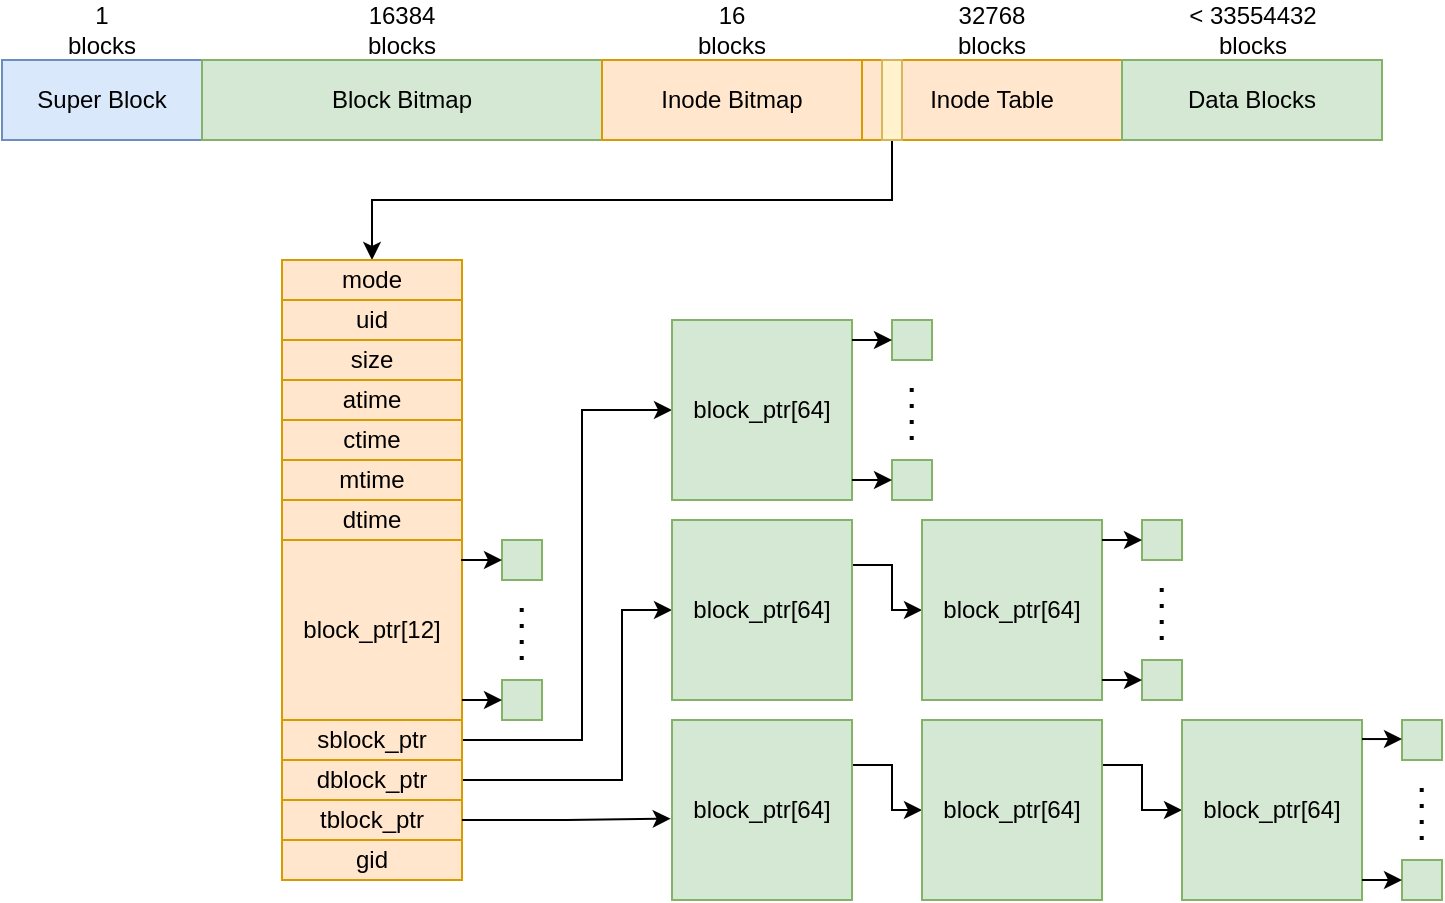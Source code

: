 <mxfile version="24.4.10" type="github">
  <diagram name="第 1 页" id="0HLxV_CD4DZtiP5ONCph">
    <mxGraphModel dx="1179" dy="629" grid="1" gridSize="10" guides="1" tooltips="1" connect="1" arrows="1" fold="1" page="1" pageScale="1" pageWidth="1000" pageHeight="1000" math="0" shadow="0">
      <root>
        <mxCell id="0" />
        <mxCell id="1" parent="0" />
        <mxCell id="c6iDs69ls7LQnkrSYe8w-1" value="Super Block" style="rounded=0;whiteSpace=wrap;html=1;fillColor=#dae8fc;strokeColor=#6c8ebf;" vertex="1" parent="1">
          <mxGeometry x="190" y="160" width="100" height="40" as="geometry" />
        </mxCell>
        <mxCell id="c6iDs69ls7LQnkrSYe8w-2" value="Block Bitmap" style="rounded=0;whiteSpace=wrap;html=1;fillColor=#d5e8d4;strokeColor=#82b366;" vertex="1" parent="1">
          <mxGeometry x="290" y="160" width="200" height="40" as="geometry" />
        </mxCell>
        <mxCell id="c6iDs69ls7LQnkrSYe8w-3" value="Inode Bitmap" style="rounded=0;whiteSpace=wrap;html=1;fillColor=#ffe6cc;strokeColor=#d79b00;" vertex="1" parent="1">
          <mxGeometry x="490" y="160" width="130" height="40" as="geometry" />
        </mxCell>
        <mxCell id="c6iDs69ls7LQnkrSYe8w-4" value="Inode Table" style="rounded=0;whiteSpace=wrap;html=1;fillColor=#ffe6cc;strokeColor=#d79b00;" vertex="1" parent="1">
          <mxGeometry x="620" y="160" width="130" height="40" as="geometry" />
        </mxCell>
        <mxCell id="c6iDs69ls7LQnkrSYe8w-5" value="Data Blocks" style="rounded=0;whiteSpace=wrap;html=1;fillColor=#d5e8d4;strokeColor=#82b366;" vertex="1" parent="1">
          <mxGeometry x="750" y="160" width="130" height="40" as="geometry" />
        </mxCell>
        <mxCell id="c6iDs69ls7LQnkrSYe8w-6" value="1&lt;div&gt;blocks&lt;/div&gt;" style="text;html=1;align=center;verticalAlign=middle;whiteSpace=wrap;rounded=0;" vertex="1" parent="1">
          <mxGeometry x="210" y="130" width="60" height="30" as="geometry" />
        </mxCell>
        <mxCell id="c6iDs69ls7LQnkrSYe8w-7" value="16384 blocks" style="text;html=1;align=center;verticalAlign=middle;whiteSpace=wrap;rounded=0;" vertex="1" parent="1">
          <mxGeometry x="360" y="130" width="60" height="30" as="geometry" />
        </mxCell>
        <mxCell id="c6iDs69ls7LQnkrSYe8w-8" value="&lt;div&gt;16&lt;/div&gt;blocks" style="text;html=1;align=center;verticalAlign=middle;whiteSpace=wrap;rounded=0;" vertex="1" parent="1">
          <mxGeometry x="525" y="130" width="60" height="30" as="geometry" />
        </mxCell>
        <mxCell id="c6iDs69ls7LQnkrSYe8w-9" value="&lt;div&gt;32768&lt;/div&gt;blocks" style="text;html=1;align=center;verticalAlign=middle;whiteSpace=wrap;rounded=0;" vertex="1" parent="1">
          <mxGeometry x="655" y="130" width="60" height="30" as="geometry" />
        </mxCell>
        <mxCell id="c6iDs69ls7LQnkrSYe8w-10" value="&lt;div&gt;&amp;lt; 33554432&lt;/div&gt;blocks" style="text;html=1;align=center;verticalAlign=middle;whiteSpace=wrap;rounded=0;" vertex="1" parent="1">
          <mxGeometry x="777.5" y="130" width="75" height="30" as="geometry" />
        </mxCell>
        <mxCell id="c6iDs69ls7LQnkrSYe8w-12" style="edgeStyle=orthogonalEdgeStyle;rounded=0;orthogonalLoop=1;jettySize=auto;html=1;exitX=0.5;exitY=1;exitDx=0;exitDy=0;" edge="1" parent="1" source="c6iDs69ls7LQnkrSYe8w-11" target="c6iDs69ls7LQnkrSYe8w-13">
          <mxGeometry relative="1" as="geometry">
            <mxPoint x="530" y="240" as="targetPoint" />
          </mxGeometry>
        </mxCell>
        <mxCell id="c6iDs69ls7LQnkrSYe8w-11" value="" style="rounded=0;whiteSpace=wrap;html=1;fillColor=#fff2cc;strokeColor=#d6b656;" vertex="1" parent="1">
          <mxGeometry x="630" y="160" width="10" height="40" as="geometry" />
        </mxCell>
        <mxCell id="c6iDs69ls7LQnkrSYe8w-13" value="mode" style="rounded=0;whiteSpace=wrap;html=1;fillColor=#ffe6cc;strokeColor=#d79b00;" vertex="1" parent="1">
          <mxGeometry x="330" y="260" width="90" height="20" as="geometry" />
        </mxCell>
        <mxCell id="c6iDs69ls7LQnkrSYe8w-14" value="uid" style="rounded=0;whiteSpace=wrap;html=1;fillColor=#ffe6cc;strokeColor=#d79b00;" vertex="1" parent="1">
          <mxGeometry x="330" y="280" width="90" height="20" as="geometry" />
        </mxCell>
        <mxCell id="c6iDs69ls7LQnkrSYe8w-15" value="size" style="rounded=0;whiteSpace=wrap;html=1;fillColor=#ffe6cc;strokeColor=#d79b00;" vertex="1" parent="1">
          <mxGeometry x="330" y="300" width="90" height="20" as="geometry" />
        </mxCell>
        <mxCell id="c6iDs69ls7LQnkrSYe8w-16" value="atime" style="rounded=0;whiteSpace=wrap;html=1;fillColor=#ffe6cc;strokeColor=#d79b00;" vertex="1" parent="1">
          <mxGeometry x="330" y="320" width="90" height="20" as="geometry" />
        </mxCell>
        <mxCell id="c6iDs69ls7LQnkrSYe8w-17" value="block_ptr[12]" style="rounded=0;whiteSpace=wrap;html=1;fillColor=#ffe6cc;strokeColor=#d79b00;" vertex="1" parent="1">
          <mxGeometry x="330" y="400" width="90" height="90" as="geometry" />
        </mxCell>
        <mxCell id="c6iDs69ls7LQnkrSYe8w-33" style="edgeStyle=orthogonalEdgeStyle;rounded=0;orthogonalLoop=1;jettySize=auto;html=1;exitX=1;exitY=0.5;exitDx=0;exitDy=0;entryX=0;entryY=0.5;entryDx=0;entryDy=0;" edge="1" parent="1" source="c6iDs69ls7LQnkrSYe8w-18" target="c6iDs69ls7LQnkrSYe8w-32">
          <mxGeometry relative="1" as="geometry">
            <Array as="points">
              <mxPoint x="480" y="500" />
              <mxPoint x="480" y="335" />
            </Array>
          </mxGeometry>
        </mxCell>
        <mxCell id="c6iDs69ls7LQnkrSYe8w-18" value="sblock_ptr" style="rounded=0;whiteSpace=wrap;html=1;fillColor=#ffe6cc;strokeColor=#d79b00;" vertex="1" parent="1">
          <mxGeometry x="330" y="490" width="90" height="20" as="geometry" />
        </mxCell>
        <mxCell id="c6iDs69ls7LQnkrSYe8w-19" value="ctime" style="rounded=0;whiteSpace=wrap;html=1;fillColor=#ffe6cc;strokeColor=#d79b00;" vertex="1" parent="1">
          <mxGeometry x="330" y="340" width="90" height="20" as="geometry" />
        </mxCell>
        <mxCell id="c6iDs69ls7LQnkrSYe8w-20" value="mtime" style="rounded=0;whiteSpace=wrap;html=1;fillColor=#ffe6cc;strokeColor=#d79b00;" vertex="1" parent="1">
          <mxGeometry x="330" y="360" width="90" height="20" as="geometry" />
        </mxCell>
        <mxCell id="c6iDs69ls7LQnkrSYe8w-21" value="dtime" style="rounded=0;whiteSpace=wrap;html=1;fillColor=#ffe6cc;strokeColor=#d79b00;" vertex="1" parent="1">
          <mxGeometry x="330" y="380" width="90" height="20" as="geometry" />
        </mxCell>
        <mxCell id="c6iDs69ls7LQnkrSYe8w-42" style="edgeStyle=orthogonalEdgeStyle;rounded=0;orthogonalLoop=1;jettySize=auto;html=1;exitX=1;exitY=0.5;exitDx=0;exitDy=0;entryX=0;entryY=0.5;entryDx=0;entryDy=0;" edge="1" parent="1" source="c6iDs69ls7LQnkrSYe8w-22" target="c6iDs69ls7LQnkrSYe8w-40">
          <mxGeometry relative="1" as="geometry">
            <Array as="points">
              <mxPoint x="500" y="520" />
              <mxPoint x="500" y="435" />
            </Array>
          </mxGeometry>
        </mxCell>
        <mxCell id="c6iDs69ls7LQnkrSYe8w-22" value="dblock_ptr" style="rounded=0;whiteSpace=wrap;html=1;fillColor=#ffe6cc;strokeColor=#d79b00;" vertex="1" parent="1">
          <mxGeometry x="330" y="510" width="90" height="20" as="geometry" />
        </mxCell>
        <mxCell id="c6iDs69ls7LQnkrSYe8w-23" value="tblock_ptr" style="rounded=0;whiteSpace=wrap;html=1;fillColor=#ffe6cc;strokeColor=#d79b00;" vertex="1" parent="1">
          <mxGeometry x="330" y="530" width="90" height="20" as="geometry" />
        </mxCell>
        <mxCell id="c6iDs69ls7LQnkrSYe8w-24" value="gid" style="rounded=0;whiteSpace=wrap;html=1;fillColor=#ffe6cc;strokeColor=#d79b00;" vertex="1" parent="1">
          <mxGeometry x="330" y="550" width="90" height="20" as="geometry" />
        </mxCell>
        <mxCell id="c6iDs69ls7LQnkrSYe8w-26" value="" style="rounded=0;whiteSpace=wrap;html=1;fillColor=#d5e8d4;strokeColor=#82b366;" vertex="1" parent="1">
          <mxGeometry x="440" y="400" width="20" height="20" as="geometry" />
        </mxCell>
        <mxCell id="c6iDs69ls7LQnkrSYe8w-27" value="" style="endArrow=classic;html=1;rounded=0;entryX=0;entryY=0.5;entryDx=0;entryDy=0;exitX=0.995;exitY=0.111;exitDx=0;exitDy=0;exitPerimeter=0;" edge="1" parent="1" source="c6iDs69ls7LQnkrSYe8w-17" target="c6iDs69ls7LQnkrSYe8w-26">
          <mxGeometry width="50" height="50" relative="1" as="geometry">
            <mxPoint x="420" y="460" as="sourcePoint" />
            <mxPoint x="470" y="410" as="targetPoint" />
          </mxGeometry>
        </mxCell>
        <mxCell id="c6iDs69ls7LQnkrSYe8w-28" value="" style="rounded=0;whiteSpace=wrap;html=1;fillColor=#d5e8d4;strokeColor=#82b366;" vertex="1" parent="1">
          <mxGeometry x="440" y="470" width="20" height="20" as="geometry" />
        </mxCell>
        <mxCell id="c6iDs69ls7LQnkrSYe8w-29" value="" style="endArrow=classic;html=1;rounded=0;entryX=0;entryY=0.5;entryDx=0;entryDy=0;exitX=0.995;exitY=0.111;exitDx=0;exitDy=0;exitPerimeter=0;" edge="1" parent="1" target="c6iDs69ls7LQnkrSYe8w-28">
          <mxGeometry width="50" height="50" relative="1" as="geometry">
            <mxPoint x="420" y="480" as="sourcePoint" />
            <mxPoint x="470" y="480" as="targetPoint" />
          </mxGeometry>
        </mxCell>
        <mxCell id="c6iDs69ls7LQnkrSYe8w-30" value="" style="endArrow=none;dashed=1;html=1;dashPattern=1 3;strokeWidth=2;rounded=0;" edge="1" parent="1">
          <mxGeometry width="50" height="50" relative="1" as="geometry">
            <mxPoint x="449.86" y="460" as="sourcePoint" />
            <mxPoint x="449.86" y="430" as="targetPoint" />
          </mxGeometry>
        </mxCell>
        <mxCell id="c6iDs69ls7LQnkrSYe8w-32" value="block_ptr[64]" style="rounded=0;whiteSpace=wrap;html=1;fillColor=#d5e8d4;strokeColor=#82b366;" vertex="1" parent="1">
          <mxGeometry x="525" y="290" width="90" height="90" as="geometry" />
        </mxCell>
        <mxCell id="c6iDs69ls7LQnkrSYe8w-35" value="" style="rounded=0;whiteSpace=wrap;html=1;fillColor=#d5e8d4;strokeColor=#82b366;" vertex="1" parent="1">
          <mxGeometry x="635" y="290" width="20" height="20" as="geometry" />
        </mxCell>
        <mxCell id="c6iDs69ls7LQnkrSYe8w-36" value="" style="endArrow=classic;html=1;rounded=0;entryX=0;entryY=0.5;entryDx=0;entryDy=0;exitX=0.995;exitY=0.111;exitDx=0;exitDy=0;exitPerimeter=0;" edge="1" parent="1" target="c6iDs69ls7LQnkrSYe8w-35">
          <mxGeometry width="50" height="50" relative="1" as="geometry">
            <mxPoint x="615" y="300" as="sourcePoint" />
            <mxPoint x="665" y="300" as="targetPoint" />
          </mxGeometry>
        </mxCell>
        <mxCell id="c6iDs69ls7LQnkrSYe8w-37" value="" style="rounded=0;whiteSpace=wrap;html=1;fillColor=#d5e8d4;strokeColor=#82b366;" vertex="1" parent="1">
          <mxGeometry x="635" y="360" width="20" height="20" as="geometry" />
        </mxCell>
        <mxCell id="c6iDs69ls7LQnkrSYe8w-38" value="" style="endArrow=classic;html=1;rounded=0;entryX=0;entryY=0.5;entryDx=0;entryDy=0;exitX=0.995;exitY=0.111;exitDx=0;exitDy=0;exitPerimeter=0;" edge="1" parent="1" target="c6iDs69ls7LQnkrSYe8w-37">
          <mxGeometry width="50" height="50" relative="1" as="geometry">
            <mxPoint x="615" y="370" as="sourcePoint" />
            <mxPoint x="665" y="370" as="targetPoint" />
          </mxGeometry>
        </mxCell>
        <mxCell id="c6iDs69ls7LQnkrSYe8w-39" value="" style="endArrow=none;dashed=1;html=1;dashPattern=1 3;strokeWidth=2;rounded=0;" edge="1" parent="1">
          <mxGeometry width="50" height="50" relative="1" as="geometry">
            <mxPoint x="644.86" y="350" as="sourcePoint" />
            <mxPoint x="644.86" y="320" as="targetPoint" />
          </mxGeometry>
        </mxCell>
        <mxCell id="c6iDs69ls7LQnkrSYe8w-43" style="edgeStyle=orthogonalEdgeStyle;rounded=0;orthogonalLoop=1;jettySize=auto;html=1;exitX=1;exitY=0.25;exitDx=0;exitDy=0;" edge="1" parent="1" source="c6iDs69ls7LQnkrSYe8w-40" target="c6iDs69ls7LQnkrSYe8w-41">
          <mxGeometry relative="1" as="geometry" />
        </mxCell>
        <mxCell id="c6iDs69ls7LQnkrSYe8w-40" value="block_ptr[64]" style="rounded=0;whiteSpace=wrap;html=1;fillColor=#d5e8d4;strokeColor=#82b366;" vertex="1" parent="1">
          <mxGeometry x="525" y="390" width="90" height="90" as="geometry" />
        </mxCell>
        <mxCell id="c6iDs69ls7LQnkrSYe8w-41" value="block_ptr[64]" style="rounded=0;whiteSpace=wrap;html=1;fillColor=#d5e8d4;strokeColor=#82b366;" vertex="1" parent="1">
          <mxGeometry x="650" y="390" width="90" height="90" as="geometry" />
        </mxCell>
        <mxCell id="c6iDs69ls7LQnkrSYe8w-44" value="" style="rounded=0;whiteSpace=wrap;html=1;fillColor=#d5e8d4;strokeColor=#82b366;" vertex="1" parent="1">
          <mxGeometry x="760" y="390" width="20" height="20" as="geometry" />
        </mxCell>
        <mxCell id="c6iDs69ls7LQnkrSYe8w-45" value="" style="endArrow=classic;html=1;rounded=0;entryX=0;entryY=0.5;entryDx=0;entryDy=0;exitX=0.995;exitY=0.111;exitDx=0;exitDy=0;exitPerimeter=0;" edge="1" parent="1" target="c6iDs69ls7LQnkrSYe8w-44">
          <mxGeometry width="50" height="50" relative="1" as="geometry">
            <mxPoint x="740" y="400" as="sourcePoint" />
            <mxPoint x="790" y="400" as="targetPoint" />
          </mxGeometry>
        </mxCell>
        <mxCell id="c6iDs69ls7LQnkrSYe8w-46" value="" style="rounded=0;whiteSpace=wrap;html=1;fillColor=#d5e8d4;strokeColor=#82b366;" vertex="1" parent="1">
          <mxGeometry x="760" y="460" width="20" height="20" as="geometry" />
        </mxCell>
        <mxCell id="c6iDs69ls7LQnkrSYe8w-47" value="" style="endArrow=classic;html=1;rounded=0;entryX=0;entryY=0.5;entryDx=0;entryDy=0;exitX=0.995;exitY=0.111;exitDx=0;exitDy=0;exitPerimeter=0;" edge="1" parent="1" target="c6iDs69ls7LQnkrSYe8w-46">
          <mxGeometry width="50" height="50" relative="1" as="geometry">
            <mxPoint x="740" y="470" as="sourcePoint" />
            <mxPoint x="790" y="470" as="targetPoint" />
          </mxGeometry>
        </mxCell>
        <mxCell id="c6iDs69ls7LQnkrSYe8w-48" value="" style="endArrow=none;dashed=1;html=1;dashPattern=1 3;strokeWidth=2;rounded=0;" edge="1" parent="1">
          <mxGeometry width="50" height="50" relative="1" as="geometry">
            <mxPoint x="769.86" y="450" as="sourcePoint" />
            <mxPoint x="769.86" y="420" as="targetPoint" />
          </mxGeometry>
        </mxCell>
        <mxCell id="c6iDs69ls7LQnkrSYe8w-56" style="edgeStyle=orthogonalEdgeStyle;rounded=0;orthogonalLoop=1;jettySize=auto;html=1;exitX=1;exitY=0.25;exitDx=0;exitDy=0;" edge="1" parent="1" source="c6iDs69ls7LQnkrSYe8w-57" target="c6iDs69ls7LQnkrSYe8w-58">
          <mxGeometry relative="1" as="geometry" />
        </mxCell>
        <mxCell id="c6iDs69ls7LQnkrSYe8w-57" value="block_ptr[64]" style="rounded=0;whiteSpace=wrap;html=1;fillColor=#d5e8d4;strokeColor=#82b366;" vertex="1" parent="1">
          <mxGeometry x="525" y="490" width="90" height="90" as="geometry" />
        </mxCell>
        <mxCell id="c6iDs69ls7LQnkrSYe8w-70" style="edgeStyle=orthogonalEdgeStyle;rounded=0;orthogonalLoop=1;jettySize=auto;html=1;exitX=1;exitY=0.25;exitDx=0;exitDy=0;entryX=0;entryY=0.5;entryDx=0;entryDy=0;" edge="1" parent="1" source="c6iDs69ls7LQnkrSYe8w-58" target="c6iDs69ls7LQnkrSYe8w-64">
          <mxGeometry relative="1" as="geometry">
            <Array as="points">
              <mxPoint x="760" y="513" />
              <mxPoint x="760" y="535" />
            </Array>
          </mxGeometry>
        </mxCell>
        <mxCell id="c6iDs69ls7LQnkrSYe8w-58" value="block_ptr[64]" style="rounded=0;whiteSpace=wrap;html=1;fillColor=#d5e8d4;strokeColor=#82b366;" vertex="1" parent="1">
          <mxGeometry x="650" y="490" width="90" height="90" as="geometry" />
        </mxCell>
        <mxCell id="c6iDs69ls7LQnkrSYe8w-64" value="block_ptr[64]" style="rounded=0;whiteSpace=wrap;html=1;fillColor=#d5e8d4;strokeColor=#82b366;" vertex="1" parent="1">
          <mxGeometry x="780" y="490" width="90" height="90" as="geometry" />
        </mxCell>
        <mxCell id="c6iDs69ls7LQnkrSYe8w-65" value="" style="rounded=0;whiteSpace=wrap;html=1;fillColor=#d5e8d4;strokeColor=#82b366;" vertex="1" parent="1">
          <mxGeometry x="890" y="490" width="20" height="20" as="geometry" />
        </mxCell>
        <mxCell id="c6iDs69ls7LQnkrSYe8w-66" value="" style="endArrow=classic;html=1;rounded=0;entryX=0;entryY=0.5;entryDx=0;entryDy=0;exitX=0.995;exitY=0.111;exitDx=0;exitDy=0;exitPerimeter=0;" edge="1" parent="1">
          <mxGeometry width="50" height="50" relative="1" as="geometry">
            <mxPoint x="870" y="499.52" as="sourcePoint" />
            <mxPoint x="890" y="499.52" as="targetPoint" />
          </mxGeometry>
        </mxCell>
        <mxCell id="c6iDs69ls7LQnkrSYe8w-67" value="" style="rounded=0;whiteSpace=wrap;html=1;fillColor=#d5e8d4;strokeColor=#82b366;" vertex="1" parent="1">
          <mxGeometry x="890" y="560" width="20" height="20" as="geometry" />
        </mxCell>
        <mxCell id="c6iDs69ls7LQnkrSYe8w-68" value="" style="endArrow=classic;html=1;rounded=0;entryX=0;entryY=0.5;entryDx=0;entryDy=0;exitX=0.995;exitY=0.111;exitDx=0;exitDy=0;exitPerimeter=0;" edge="1" parent="1" target="c6iDs69ls7LQnkrSYe8w-67">
          <mxGeometry width="50" height="50" relative="1" as="geometry">
            <mxPoint x="870" y="570" as="sourcePoint" />
            <mxPoint x="920" y="570" as="targetPoint" />
          </mxGeometry>
        </mxCell>
        <mxCell id="c6iDs69ls7LQnkrSYe8w-69" value="" style="endArrow=none;dashed=1;html=1;dashPattern=1 3;strokeWidth=2;rounded=0;" edge="1" parent="1">
          <mxGeometry width="50" height="50" relative="1" as="geometry">
            <mxPoint x="899.86" y="550" as="sourcePoint" />
            <mxPoint x="899.86" y="520" as="targetPoint" />
          </mxGeometry>
        </mxCell>
        <mxCell id="c6iDs69ls7LQnkrSYe8w-71" style="edgeStyle=orthogonalEdgeStyle;rounded=0;orthogonalLoop=1;jettySize=auto;html=1;exitX=1;exitY=0.5;exitDx=0;exitDy=0;entryX=-0.007;entryY=0.548;entryDx=0;entryDy=0;entryPerimeter=0;" edge="1" parent="1" source="c6iDs69ls7LQnkrSYe8w-23" target="c6iDs69ls7LQnkrSYe8w-57">
          <mxGeometry relative="1" as="geometry" />
        </mxCell>
      </root>
    </mxGraphModel>
  </diagram>
</mxfile>
